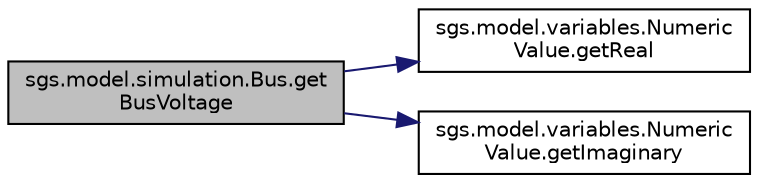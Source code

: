 digraph "sgs.model.simulation.Bus.getBusVoltage"
{
  edge [fontname="Helvetica",fontsize="10",labelfontname="Helvetica",labelfontsize="10"];
  node [fontname="Helvetica",fontsize="10",shape=record];
  rankdir="LR";
  Node1 [label="sgs.model.simulation.Bus.get\lBusVoltage",height=0.2,width=0.4,color="black", fillcolor="grey75", style="filled" fontcolor="black"];
  Node1 -> Node2 [color="midnightblue",fontsize="10",style="solid"];
  Node2 [label="sgs.model.variables.Numeric\lValue.getReal",height=0.2,width=0.4,color="black", fillcolor="white", style="filled",URL="$classsgs_1_1model_1_1variables_1_1_numeric_value.html#a1871255b3da82d2740d30bcc8cf8ed69"];
  Node1 -> Node3 [color="midnightblue",fontsize="10",style="solid"];
  Node3 [label="sgs.model.variables.Numeric\lValue.getImaginary",height=0.2,width=0.4,color="black", fillcolor="white", style="filled",URL="$classsgs_1_1model_1_1variables_1_1_numeric_value.html#a13269bae634bbbee22c86c0cc163796a"];
}
